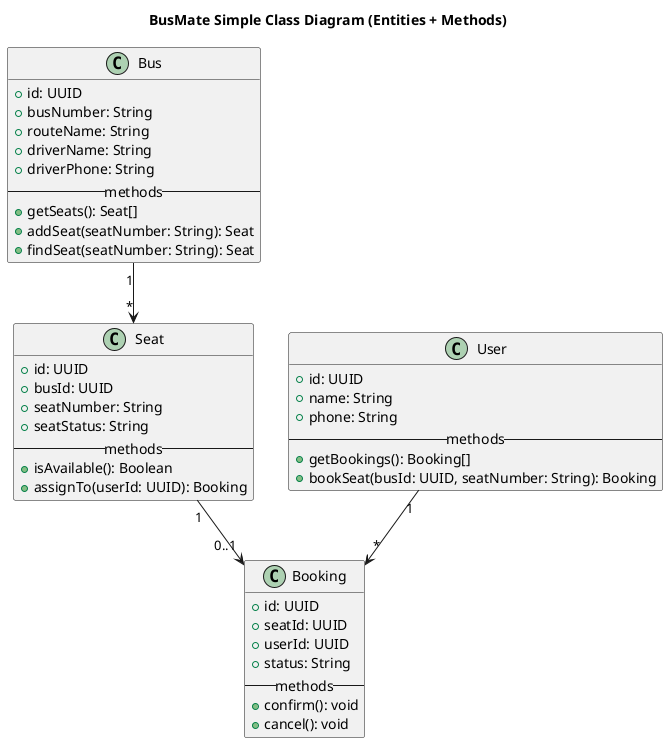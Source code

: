 @startuml

title BusMate Simple Class Diagram (Entities + Methods)

' Example classes (tables)
class Bus {
  +id: UUID
  +busNumber: String
  +routeName: String
  +driverName: String
  +driverPhone: String
  -- methods --
  +getSeats(): Seat[]
  +addSeat(seatNumber: String): Seat
  +findSeat(seatNumber: String): Seat
}

class Seat {
  +id: UUID
  +busId: UUID
  +seatNumber: String
  +seatStatus: String
  -- methods --
  +isAvailable(): Boolean
  +assignTo(userId: UUID): Booking
}

class Booking {
  +id: UUID
  +seatId: UUID
  +userId: UUID
  +status: String
  -- methods --
  +confirm(): void
  +cancel(): void
}

class User {
  +id: UUID
  +name: String
  +phone: String
  -- methods --
  +getBookings(): Booking[]
  +bookSeat(busId: UUID, seatNumber: String): Booking
}

' Relationships
Bus "1" --> "*" Seat
Seat "1" --> "0..1" Booking
User "1" --> "*" Booking

@enduml
